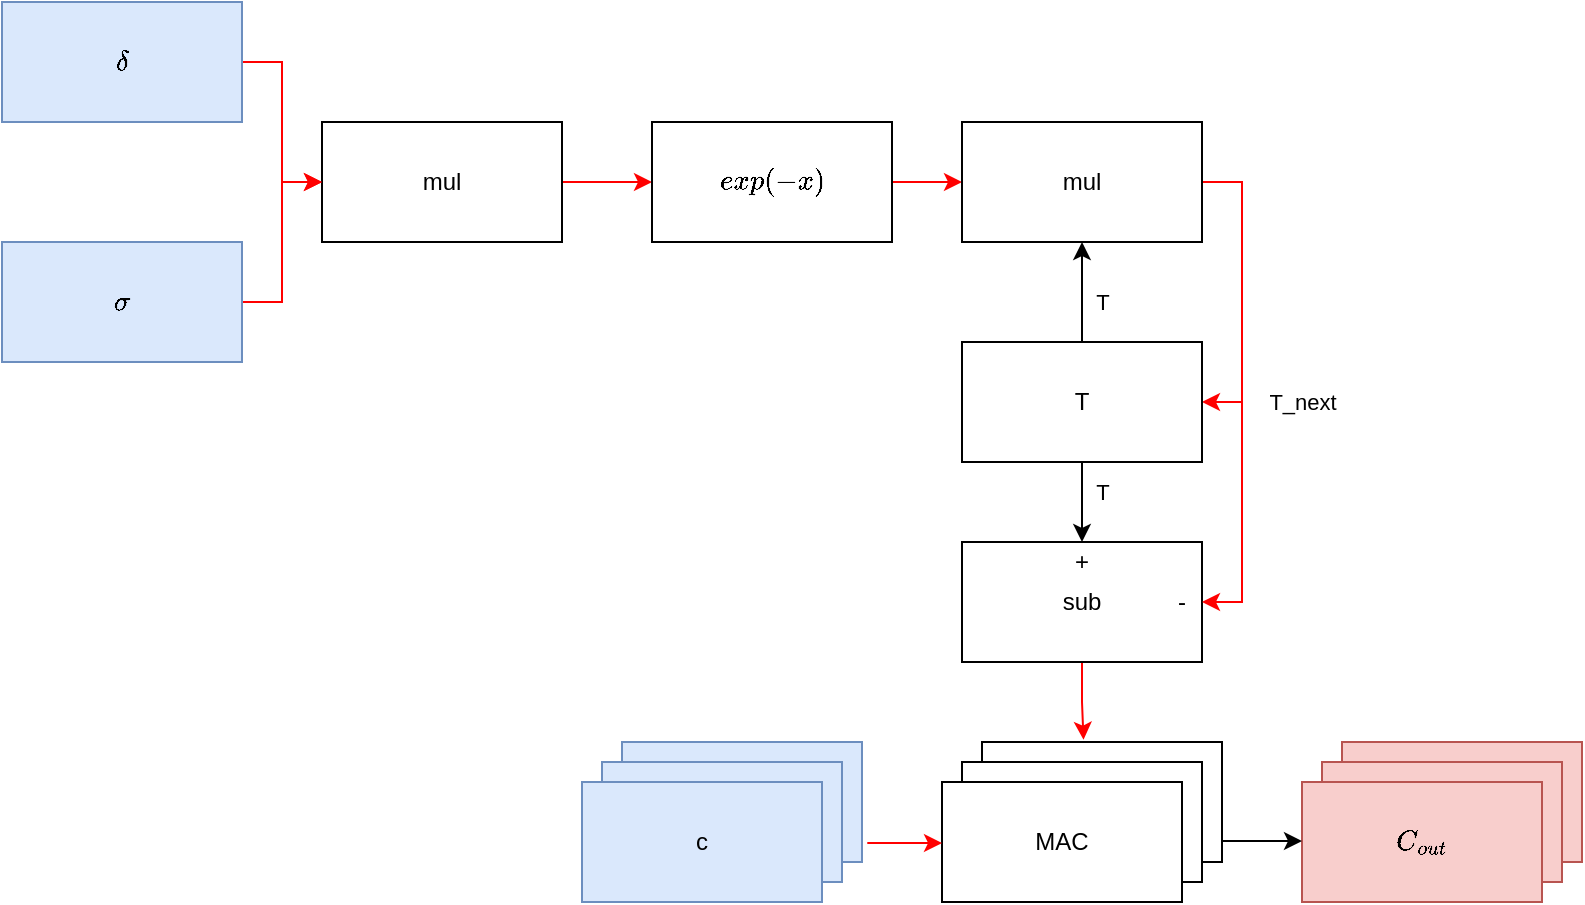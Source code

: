 <mxfile version="22.0.4" type="github">
  <diagram name="Page-1" id="iUysA7R9c6YAEst3F_gZ">
    <mxGraphModel dx="1166" dy="822" grid="1" gridSize="10" guides="1" tooltips="1" connect="1" arrows="1" fold="1" page="1" pageScale="1" pageWidth="850" pageHeight="1100" math="1" shadow="0">
      <root>
        <mxCell id="0" />
        <mxCell id="1" parent="0" />
        <mxCell id="RDu2un2hwwhb8JlOwuv_-3" style="edgeStyle=orthogonalEdgeStyle;rounded=0;orthogonalLoop=1;jettySize=auto;html=1;entryX=0;entryY=0.5;entryDx=0;entryDy=0;strokeColor=#FF0000;" parent="1" source="RDu2un2hwwhb8JlOwuv_-1" target="RDu2un2hwwhb8JlOwuv_-2" edge="1">
          <mxGeometry relative="1" as="geometry" />
        </mxCell>
        <mxCell id="RDu2un2hwwhb8JlOwuv_-1" value="mul" style="rounded=0;whiteSpace=wrap;html=1;" parent="1" vertex="1">
          <mxGeometry x="200" y="330" width="120" height="60" as="geometry" />
        </mxCell>
        <mxCell id="RDu2un2hwwhb8JlOwuv_-5" style="edgeStyle=orthogonalEdgeStyle;rounded=0;orthogonalLoop=1;jettySize=auto;html=1;entryX=0;entryY=0.5;entryDx=0;entryDy=0;strokeColor=#FF0000;" parent="1" source="RDu2un2hwwhb8JlOwuv_-2" target="RDu2un2hwwhb8JlOwuv_-4" edge="1">
          <mxGeometry relative="1" as="geometry" />
        </mxCell>
        <mxCell id="RDu2un2hwwhb8JlOwuv_-2" value="\(exp(-x)\)" style="rounded=0;whiteSpace=wrap;html=1;" parent="1" vertex="1">
          <mxGeometry x="365" y="330" width="120" height="60" as="geometry" />
        </mxCell>
        <mxCell id="RDu2un2hwwhb8JlOwuv_-13" style="edgeStyle=orthogonalEdgeStyle;rounded=0;orthogonalLoop=1;jettySize=auto;html=1;entryX=1;entryY=0.5;entryDx=0;entryDy=0;exitX=1;exitY=0.5;exitDx=0;exitDy=0;strokeColor=#FF0000;" parent="1" source="RDu2un2hwwhb8JlOwuv_-4" target="RDu2un2hwwhb8JlOwuv_-10" edge="1">
          <mxGeometry relative="1" as="geometry" />
        </mxCell>
        <mxCell id="8o2YRVQl4Bbw3PHJyi1z-2" value="T_next" style="edgeLabel;html=1;align=center;verticalAlign=middle;resizable=0;points=[];" parent="RDu2un2hwwhb8JlOwuv_-13" vertex="1" connectable="0">
          <mxGeometry x="-0.018" relative="1" as="geometry">
            <mxPoint x="30" y="56" as="offset" />
          </mxGeometry>
        </mxCell>
        <mxCell id="RDu2un2hwwhb8JlOwuv_-4" value="mul" style="rounded=0;whiteSpace=wrap;html=1;" parent="1" vertex="1">
          <mxGeometry x="520" y="330" width="120" height="60" as="geometry" />
        </mxCell>
        <mxCell id="RDu2un2hwwhb8JlOwuv_-7" style="edgeStyle=orthogonalEdgeStyle;rounded=0;orthogonalLoop=1;jettySize=auto;html=1;entryX=0;entryY=0.5;entryDx=0;entryDy=0;strokeColor=#FF0000;" parent="1" source="RDu2un2hwwhb8JlOwuv_-6" target="RDu2un2hwwhb8JlOwuv_-1" edge="1">
          <mxGeometry relative="1" as="geometry" />
        </mxCell>
        <mxCell id="RDu2un2hwwhb8JlOwuv_-6" value="\(\sigma\)" style="rounded=0;whiteSpace=wrap;html=1;fillColor=#dae8fc;strokeColor=#6c8ebf;" parent="1" vertex="1">
          <mxGeometry x="40" y="390" width="120" height="60" as="geometry" />
        </mxCell>
        <mxCell id="RDu2un2hwwhb8JlOwuv_-9" style="edgeStyle=orthogonalEdgeStyle;rounded=0;orthogonalLoop=1;jettySize=auto;html=1;entryX=0;entryY=0.5;entryDx=0;entryDy=0;strokeColor=#FF0000;" parent="1" source="RDu2un2hwwhb8JlOwuv_-8" target="RDu2un2hwwhb8JlOwuv_-1" edge="1">
          <mxGeometry relative="1" as="geometry" />
        </mxCell>
        <mxCell id="RDu2un2hwwhb8JlOwuv_-8" value="\(\delta\)" style="rounded=0;whiteSpace=wrap;html=1;fillColor=#dae8fc;strokeColor=#6c8ebf;" parent="1" vertex="1">
          <mxGeometry x="40" y="270" width="120" height="60" as="geometry" />
        </mxCell>
        <mxCell id="RDu2un2hwwhb8JlOwuv_-11" style="edgeStyle=orthogonalEdgeStyle;rounded=0;orthogonalLoop=1;jettySize=auto;html=1;entryX=0.5;entryY=1;entryDx=0;entryDy=0;" parent="1" source="RDu2un2hwwhb8JlOwuv_-10" target="RDu2un2hwwhb8JlOwuv_-4" edge="1">
          <mxGeometry relative="1" as="geometry" />
        </mxCell>
        <mxCell id="8o2YRVQl4Bbw3PHJyi1z-1" value="T" style="edgeLabel;html=1;align=center;verticalAlign=middle;resizable=0;points=[];" parent="RDu2un2hwwhb8JlOwuv_-11" vertex="1" connectable="0">
          <mxGeometry x="-0.147" y="-3" relative="1" as="geometry">
            <mxPoint x="7" y="1" as="offset" />
          </mxGeometry>
        </mxCell>
        <mxCell id="RDu2un2hwwhb8JlOwuv_-33" style="edgeStyle=orthogonalEdgeStyle;rounded=0;orthogonalLoop=1;jettySize=auto;html=1;entryX=0.5;entryY=0;entryDx=0;entryDy=0;" parent="1" source="RDu2un2hwwhb8JlOwuv_-10" target="RDu2un2hwwhb8JlOwuv_-32" edge="1">
          <mxGeometry relative="1" as="geometry" />
        </mxCell>
        <mxCell id="8o2YRVQl4Bbw3PHJyi1z-3" value="T" style="edgeLabel;html=1;align=center;verticalAlign=middle;resizable=0;points=[];" parent="RDu2un2hwwhb8JlOwuv_-33" vertex="1" connectable="0">
          <mxGeometry x="-0.267" y="-1" relative="1" as="geometry">
            <mxPoint x="11" as="offset" />
          </mxGeometry>
        </mxCell>
        <mxCell id="RDu2un2hwwhb8JlOwuv_-10" value="T" style="rounded=0;whiteSpace=wrap;html=1;" parent="1" vertex="1">
          <mxGeometry x="520" y="440" width="120" height="60" as="geometry" />
        </mxCell>
        <mxCell id="RDu2un2hwwhb8JlOwuv_-19" value="" style="group" parent="1" vertex="1" connectable="0">
          <mxGeometry x="330" y="640" width="140" height="80" as="geometry" />
        </mxCell>
        <mxCell id="RDu2un2hwwhb8JlOwuv_-15" value="c" style="rounded=0;whiteSpace=wrap;html=1;fillColor=#dae8fc;strokeColor=#6c8ebf;" parent="RDu2un2hwwhb8JlOwuv_-19" vertex="1">
          <mxGeometry x="20" width="120" height="60" as="geometry" />
        </mxCell>
        <mxCell id="RDu2un2hwwhb8JlOwuv_-17" value="c" style="rounded=0;whiteSpace=wrap;html=1;fillColor=#dae8fc;strokeColor=#6c8ebf;" parent="RDu2un2hwwhb8JlOwuv_-19" vertex="1">
          <mxGeometry x="10" y="10" width="120" height="60" as="geometry" />
        </mxCell>
        <mxCell id="RDu2un2hwwhb8JlOwuv_-18" value="c" style="rounded=0;whiteSpace=wrap;html=1;fillColor=#dae8fc;strokeColor=#6c8ebf;" parent="RDu2un2hwwhb8JlOwuv_-19" vertex="1">
          <mxGeometry y="20" width="120" height="60" as="geometry" />
        </mxCell>
        <mxCell id="RDu2un2hwwhb8JlOwuv_-20" value="" style="group" parent="1" vertex="1" connectable="0">
          <mxGeometry x="510" y="640" width="140" height="80" as="geometry" />
        </mxCell>
        <mxCell id="RDu2un2hwwhb8JlOwuv_-21" value="c" style="rounded=0;whiteSpace=wrap;html=1;" parent="RDu2un2hwwhb8JlOwuv_-20" vertex="1">
          <mxGeometry x="20" width="120" height="60" as="geometry" />
        </mxCell>
        <mxCell id="RDu2un2hwwhb8JlOwuv_-22" value="c" style="rounded=0;whiteSpace=wrap;html=1;" parent="RDu2un2hwwhb8JlOwuv_-20" vertex="1">
          <mxGeometry x="10" y="10" width="120" height="60" as="geometry" />
        </mxCell>
        <mxCell id="RDu2un2hwwhb8JlOwuv_-23" value="MAC" style="rounded=0;whiteSpace=wrap;html=1;" parent="RDu2un2hwwhb8JlOwuv_-20" vertex="1">
          <mxGeometry y="20" width="120" height="60" as="geometry" />
        </mxCell>
        <mxCell id="RDu2un2hwwhb8JlOwuv_-25" style="edgeStyle=orthogonalEdgeStyle;rounded=0;orthogonalLoop=1;jettySize=auto;html=1;entryX=0;entryY=0.5;entryDx=0;entryDy=0;exitX=1.022;exitY=0.841;exitDx=0;exitDy=0;exitPerimeter=0;strokeColor=#FF0000;" parent="1" source="RDu2un2hwwhb8JlOwuv_-15" target="RDu2un2hwwhb8JlOwuv_-23" edge="1">
          <mxGeometry relative="1" as="geometry" />
        </mxCell>
        <mxCell id="RDu2un2hwwhb8JlOwuv_-27" value="" style="group" parent="1" vertex="1" connectable="0">
          <mxGeometry x="690" y="640" width="140" height="80" as="geometry" />
        </mxCell>
        <mxCell id="RDu2un2hwwhb8JlOwuv_-28" value="c" style="rounded=0;whiteSpace=wrap;html=1;fillColor=#f8cecc;strokeColor=#b85450;" parent="RDu2un2hwwhb8JlOwuv_-27" vertex="1">
          <mxGeometry x="20" width="120" height="60" as="geometry" />
        </mxCell>
        <mxCell id="RDu2un2hwwhb8JlOwuv_-29" value="c" style="rounded=0;whiteSpace=wrap;html=1;fillColor=#f8cecc;strokeColor=#b85450;" parent="RDu2un2hwwhb8JlOwuv_-27" vertex="1">
          <mxGeometry x="10" y="10" width="120" height="60" as="geometry" />
        </mxCell>
        <mxCell id="RDu2un2hwwhb8JlOwuv_-30" value="\(C_{out}\)" style="rounded=0;whiteSpace=wrap;html=1;fillColor=#f8cecc;strokeColor=#b85450;" parent="RDu2un2hwwhb8JlOwuv_-27" vertex="1">
          <mxGeometry y="20" width="120" height="60" as="geometry" />
        </mxCell>
        <mxCell id="RDu2un2hwwhb8JlOwuv_-31" style="edgeStyle=orthogonalEdgeStyle;rounded=0;orthogonalLoop=1;jettySize=auto;html=1;entryX=0;entryY=0.5;entryDx=0;entryDy=0;exitX=1.004;exitY=0.825;exitDx=0;exitDy=0;exitPerimeter=0;" parent="1" source="RDu2un2hwwhb8JlOwuv_-21" target="RDu2un2hwwhb8JlOwuv_-30" edge="1">
          <mxGeometry relative="1" as="geometry" />
        </mxCell>
        <mxCell id="RDu2un2hwwhb8JlOwuv_-34" style="edgeStyle=orthogonalEdgeStyle;rounded=0;orthogonalLoop=1;jettySize=auto;html=1;entryX=0.423;entryY=-0.019;entryDx=0;entryDy=0;entryPerimeter=0;strokeColor=#FF0000;" parent="1" source="RDu2un2hwwhb8JlOwuv_-32" target="RDu2un2hwwhb8JlOwuv_-21" edge="1">
          <mxGeometry relative="1" as="geometry" />
        </mxCell>
        <mxCell id="RDu2un2hwwhb8JlOwuv_-32" value="sub" style="rounded=0;whiteSpace=wrap;html=1;" parent="1" vertex="1">
          <mxGeometry x="520" y="540" width="120" height="60" as="geometry" />
        </mxCell>
        <mxCell id="RDu2un2hwwhb8JlOwuv_-35" style="edgeStyle=orthogonalEdgeStyle;rounded=0;orthogonalLoop=1;jettySize=auto;html=1;entryX=1;entryY=0.5;entryDx=0;entryDy=0;strokeColor=#FF0000;" parent="1" target="RDu2un2hwwhb8JlOwuv_-32" edge="1">
          <mxGeometry relative="1" as="geometry">
            <mxPoint x="660" y="460" as="sourcePoint" />
            <mxPoint x="650" y="470" as="targetPoint" />
            <Array as="points">
              <mxPoint x="660" y="570" />
            </Array>
          </mxGeometry>
        </mxCell>
        <mxCell id="8o2YRVQl4Bbw3PHJyi1z-4" value="+" style="text;html=1;strokeColor=none;fillColor=none;align=center;verticalAlign=middle;whiteSpace=wrap;rounded=0;" parent="1" vertex="1">
          <mxGeometry x="550" y="535" width="60" height="30" as="geometry" />
        </mxCell>
        <mxCell id="8o2YRVQl4Bbw3PHJyi1z-5" value="-" style="text;html=1;strokeColor=none;fillColor=none;align=center;verticalAlign=middle;whiteSpace=wrap;rounded=0;" parent="1" vertex="1">
          <mxGeometry x="600" y="555" width="60" height="30" as="geometry" />
        </mxCell>
      </root>
    </mxGraphModel>
  </diagram>
</mxfile>
